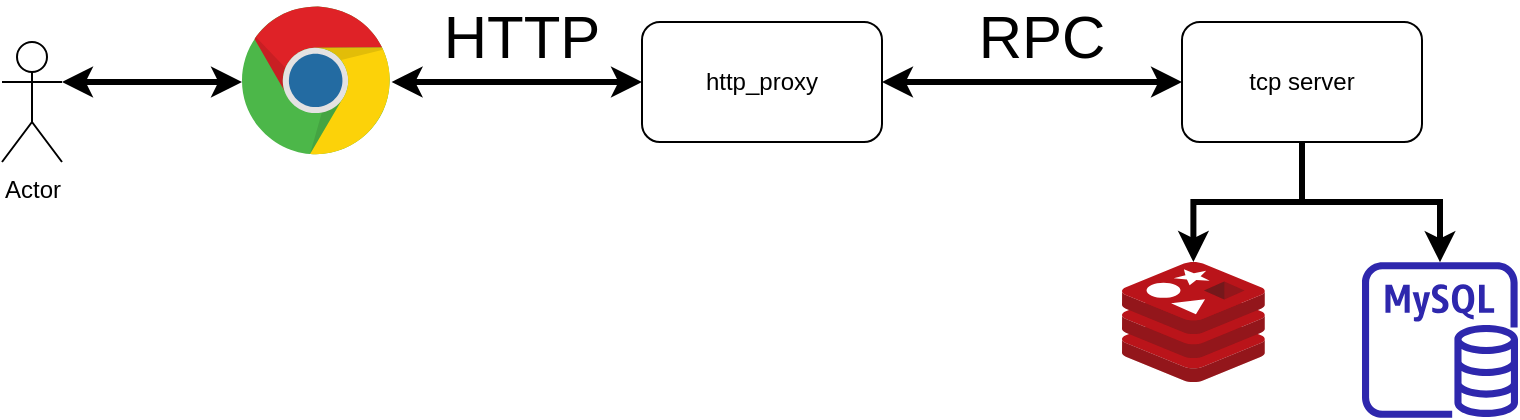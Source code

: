 <mxfile version="16.5.6" type="github">
  <diagram id="IemuaXq5Jafa3FOG4-sM" name="Page-1">
    <mxGraphModel dx="1298" dy="699" grid="1" gridSize="10" guides="1" tooltips="1" connect="1" arrows="1" fold="1" page="1" pageScale="1" pageWidth="827" pageHeight="300" math="0" shadow="0">
      <root>
        <mxCell id="0" />
        <mxCell id="1" parent="0" />
        <mxCell id="P54xbyG1vfTX99tcjYp0-6" style="edgeStyle=orthogonalEdgeStyle;rounded=0;orthogonalLoop=1;jettySize=auto;html=1;exitX=0;exitY=0.5;exitDx=0;exitDy=0;startArrow=classic;startFill=1;strokeColor=default;strokeWidth=3;" edge="1" parent="1" source="P54xbyG1vfTX99tcjYp0-1" target="P54xbyG1vfTX99tcjYp0-5">
          <mxGeometry relative="1" as="geometry" />
        </mxCell>
        <mxCell id="P54xbyG1vfTX99tcjYp0-7" style="edgeStyle=orthogonalEdgeStyle;rounded=0;orthogonalLoop=1;jettySize=auto;html=1;exitX=1;exitY=0.5;exitDx=0;exitDy=0;entryX=0;entryY=0.5;entryDx=0;entryDy=0;startArrow=classic;startFill=1;endArrow=classic;endFill=1;strokeColor=default;strokeWidth=3;" edge="1" parent="1" source="P54xbyG1vfTX99tcjYp0-1" target="P54xbyG1vfTX99tcjYp0-2">
          <mxGeometry relative="1" as="geometry" />
        </mxCell>
        <mxCell id="P54xbyG1vfTX99tcjYp0-1" value="http_proxy" style="rounded=1;whiteSpace=wrap;html=1;" vertex="1" parent="1">
          <mxGeometry x="355" y="68" width="120" height="60" as="geometry" />
        </mxCell>
        <mxCell id="P54xbyG1vfTX99tcjYp0-13" style="edgeStyle=orthogonalEdgeStyle;rounded=0;orthogonalLoop=1;jettySize=auto;html=1;exitX=0.5;exitY=1;exitDx=0;exitDy=0;fontSize=30;startArrow=none;startFill=0;endArrow=classic;endFill=1;strokeColor=default;strokeWidth=3;" edge="1" parent="1" source="P54xbyG1vfTX99tcjYp0-2" target="P54xbyG1vfTX99tcjYp0-12">
          <mxGeometry relative="1" as="geometry" />
        </mxCell>
        <mxCell id="P54xbyG1vfTX99tcjYp0-14" style="edgeStyle=orthogonalEdgeStyle;rounded=0;orthogonalLoop=1;jettySize=auto;html=1;exitX=0.5;exitY=1;exitDx=0;exitDy=0;fontSize=30;startArrow=none;startFill=0;endArrow=classic;endFill=1;strokeColor=default;strokeWidth=3;" edge="1" parent="1" source="P54xbyG1vfTX99tcjYp0-2" target="P54xbyG1vfTX99tcjYp0-11">
          <mxGeometry relative="1" as="geometry" />
        </mxCell>
        <mxCell id="P54xbyG1vfTX99tcjYp0-2" value="tcp server" style="rounded=1;whiteSpace=wrap;html=1;" vertex="1" parent="1">
          <mxGeometry x="625" y="68" width="120" height="60" as="geometry" />
        </mxCell>
        <mxCell id="P54xbyG1vfTX99tcjYp0-15" style="edgeStyle=orthogonalEdgeStyle;rounded=0;orthogonalLoop=1;jettySize=auto;html=1;exitX=1;exitY=0.333;exitDx=0;exitDy=0;exitPerimeter=0;fontSize=30;startArrow=classic;startFill=1;endArrow=classic;endFill=1;strokeColor=default;strokeWidth=3;" edge="1" parent="1" source="P54xbyG1vfTX99tcjYp0-3" target="P54xbyG1vfTX99tcjYp0-5">
          <mxGeometry relative="1" as="geometry" />
        </mxCell>
        <mxCell id="P54xbyG1vfTX99tcjYp0-3" value="Actor" style="shape=umlActor;verticalLabelPosition=bottom;verticalAlign=top;html=1;outlineConnect=0;" vertex="1" parent="1">
          <mxGeometry x="35" y="78" width="30" height="60" as="geometry" />
        </mxCell>
        <mxCell id="P54xbyG1vfTX99tcjYp0-5" value="" style="dashed=0;outlineConnect=0;html=1;align=center;labelPosition=center;verticalLabelPosition=bottom;verticalAlign=top;shape=mxgraph.weblogos.chrome" vertex="1" parent="1">
          <mxGeometry x="155" y="60.3" width="74.8" height="75.4" as="geometry" />
        </mxCell>
        <mxCell id="P54xbyG1vfTX99tcjYp0-9" value="HTTP" style="text;html=1;strokeColor=none;fillColor=none;align=center;verticalAlign=middle;whiteSpace=wrap;rounded=0;fontSize=30;" vertex="1" parent="1">
          <mxGeometry x="265" y="60" width="60" height="30" as="geometry" />
        </mxCell>
        <mxCell id="P54xbyG1vfTX99tcjYp0-10" value="RPC" style="text;html=1;strokeColor=none;fillColor=none;align=center;verticalAlign=middle;whiteSpace=wrap;rounded=0;fontSize=30;" vertex="1" parent="1">
          <mxGeometry x="525" y="60" width="60" height="30" as="geometry" />
        </mxCell>
        <mxCell id="P54xbyG1vfTX99tcjYp0-11" value="" style="sketch=0;outlineConnect=0;fontColor=#232F3E;gradientColor=none;fillColor=#2E27AD;strokeColor=none;dashed=0;verticalLabelPosition=bottom;verticalAlign=top;align=center;html=1;fontSize=12;fontStyle=0;aspect=fixed;pointerEvents=1;shape=mxgraph.aws4.rds_mysql_instance;" vertex="1" parent="1">
          <mxGeometry x="715" y="188" width="78" height="78" as="geometry" />
        </mxCell>
        <mxCell id="P54xbyG1vfTX99tcjYp0-12" value="" style="sketch=0;aspect=fixed;html=1;points=[];align=center;image;fontSize=12;image=img/lib/mscae/Cache_Redis_Product.svg;" vertex="1" parent="1">
          <mxGeometry x="595" y="188" width="71.43" height="60" as="geometry" />
        </mxCell>
      </root>
    </mxGraphModel>
  </diagram>
</mxfile>

